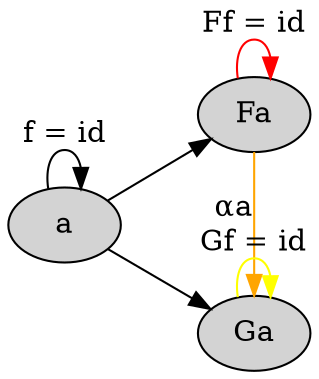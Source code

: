 digraph {
  node [style="filled" color="black" fillcolor="lightgray"]

  rankdir=LR
  { rank=same a }
  { rank=same Fa Ga }

  a [label="a"]
  Fa [label="Fa"]
  Ga [label="Ga"]

  a -> a [label="f = id"]
  a -> Fa
  a -> Ga
  Fa -> Fa [label="Ff = id" color="red"]
  Ga -> Ga [label="Gf = id" color="yellow"]
  Fa -> Ga [xlabel="αa" color="orange"]
}

